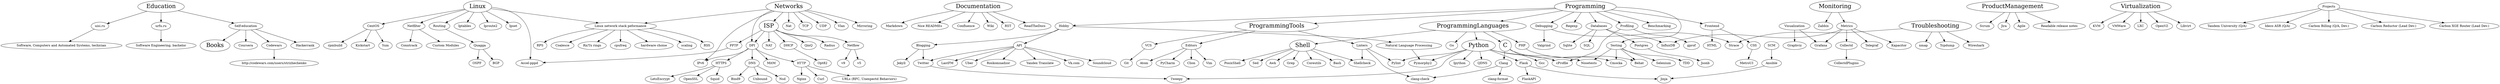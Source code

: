 digraph G {

	Books [fontsize=26];
	ISP [fontsize=26];
	Documentation [fontsize=26];
	Programming [fontsize=26];
	ProgrammingTools [fontsize=26];
	ProgrammingLanguages [fontsize=26];
	C [fontsize=26];
	Shell [fontsize=26];
	ProductManagement [fontsize=26];
	Python [fontsize=26];
	Linux [fontsize=26];
	Networks [fontsize=26];
	Virtualization [fontsize=26];
	Education [fontsize=26];
	Monitoring [fontsize=26];
	Troubleshooting [fontsize=26];

	Documentation -> Markdown;
	Documentation -> "Nice READMEs";
	Documentation -> Confluence;
	Documentation -> Wiki;
	Documentation -> RST;
	Documentation -> ReadTheDocs;
	SCM -> Ansible;
	Ansible -> Jinja;
	ProductManagement -> Scrum;
	ProductManagement -> Jira;
	ProductManagement -> Agile;
	ProductManagement -> "Readable release notes";
	Projects -> "Tandem University (Q/A)";
	Projects -> "Ideco ASR (Q/A)";
	Projects -> "Carbon Billing (Q/A, Dev.)";
	Projects -> "Carbon Reductor (Lead Dev.)";
	Projects -> "Carbon XGE Router (Lead Dev.)";

	Programming -> Regexp;
	Programming -> ProgrammingLanguages;
	Programming -> Testing;
	Programming -> Profiling;
	Programming -> Benchmarking;
	Programming -> Databases;
	Programming -> Debugging;
	Programming -> ProgrammingTools;
	Programming -> Frontend;
	Programming -> Hobby;
	Hobby -> API;
	Hobby -> Blogging;
	Blogging -> Jekyll;
	Blogging -> Twitter;
	Hobby -> "Natural Language Processing";
	"Natural Language Processing" -> Pymorphy2;
	ProgrammingLanguages -> Python;
	ProgrammingLanguages -> C;
	ProgrammingLanguages -> Shell;
	ProgrammingLanguages -> PHP;
	ProgrammingLanguages -> Go;
	Python -> Nosetests;
	Python -> Flask;
	Python -> cProfile;
	Python -> Pylint;
	Python -> Ipython;
	Python -> QDNS;
	Python -> Tweepy;
	Python -> Pymorphy2;
	API -> Twitter;
	API -> "Vk.com";
	API -> Soundcloud;
	API -> LastFM;
	API -> Uber;
	API -> Roskomnadzor;
	API -> "Yandex Translate";
	Twitter -> Tweepy;
	Flask -> FlaskAPI;
	Flask -> Jinja;
	C -> Cmocka;
	C -> Gcc;
	C -> Clang;
	Clang -> "clang-check";
	Clang -> "clang-format";
	Shell -> Bash;
	Shell -> PosixShell;
	Shell -> Sed;
	Shell -> Awk;
	Shell -> Grep;
	Shell -> Coreutils;
	Shell -> Shellcheck;
	Testing -> Nosetests;
	Testing -> Cmocka;
	Testing -> Behat;
	Testing -> TDD;
	Testing -> Selenium;
	Profiling -> cProfile;
	Profiling -> gprof;
	Databases -> InfluxDB;
	Databases -> Postgres;
	Databases -> Sqlite;
	Databases -> SQL;
	Postgres -> Jsonb;
	Linters -> Pylint;
	Linters -> "clang-check";
	Linters -> Shellcheck;
	Linux -> Iptables;
	Linux -> Iproute2;
	Linux -> Ipset;
	Linux -> CentOS;
	Linux -> Netfilter;
	Linux -> Routing;
	Routing -> Quagga;
	Quagga -> OSPF;
	Quagga -> BGP;
	CentOS -> Kickstart;
	CentOS -> Yum;
	CentOS -> rpmbuild;
	Linux -> "Linux network stack peformance";
	Networks -> "Linux network stack peformance";
	"Linux network stack peformance" -> RSS;
	"Linux network stack peformance" -> RPS;
	"Linux network stack peformance" -> Coalesce;
	"Linux network stack peformance" -> "Rx/Tx rings";
	"Linux network stack peformance" -> cpufreq;
	"Linux network stack peformance" -> "hardware choise";
	"Linux network stack peformance" -> scaling;
	Netfilter -> Conntrack;
	Netfilter -> "Custom Modules";
	Networks -> Nat;
	Networks -> IPv6;
	Networks -> TCP;
	Networks -> UDP;
	Networks -> DPI;
	Networks -> Vlan;
	Networks -> Mirroring;
	Networks -> ISP;
	Monitoring -> Zabbix;
	Monitoring -> Metrics;
	Metrics -> InfluxDB;
	Metrics -> Telegraf;
	Metrics -> Kapacitor;
	Metrics -> Grafana;
	Metrics -> Collectd;
	Collectd -> CollectdPlugins;
	Debugging -> Strace;
	Debugging -> Valgrind;
	Frontend -> CSS;
	Frontend -> HTML;
	CSS -> MetroUI;
	DPI -> HTTP;
	DPI -> HTTPS;
	HTTPS -> LetsEncrypt;
	HTTPS -> OpenSSL;
	DPI -> DNS;
	DPI -> IPv6;
	DPI -> MitM;
	DNS -> Bind9;
	DNS -> Unbound;
	DNS -> Nsd;
	HTTP -> Nginx;
	HTTP -> Curl;
	HTTP -> "URLs (RFC, Unexpectd Behaviors)";
	HTTPS -> Squid;
	ProgrammingTools -> Linters;
	ProgrammingTools -> Editors;
	ProgrammingTools -> VCS;
	Editors -> Atom;
	Editors -> PyCharm;
	Editors -> Clion;
	Editors -> Vim;
	VCS -> Git;
	PHP -> Behat;
	Troubleshooting -> Strace;
	Troubleshooting -> Tcpdump;
	Troubleshooting -> Wireshark;
	Troubleshooting -> nmap;

	ISP -> DPI;
	ISP -> NAT;
	ISP -> QinQ;
	ISP -> Radius;
	ISP -> Netflow;
	ISP -> DHCP;
	ISP -> PPTP;
	PPTP -> "Accel-pppd";
	Linux -> "Accel-pppd";
	DHCP -> Opt82;
	Netflow -> v5;
	Netflow -> v9;
	Visualization -> Grafana;
	Visualization -> Graphviz;
	Education -> "uisi.ru";
	"uisi.ru" -> "Software, Computers and Automated Systems, techician";
	Education -> "urfu.ru";
	"urfu.ru" -> "Software Engineering, bachelor";
	Education -> "Self-education";
	"Self-education" -> Coursera;
	"Self-education" -> Codewars;
	Codewars -> "http://codewars.com/users/strizhechenko";
	"Self-education" -> Hackerrank;
	"Self-education" -> Books;

	Virtualization -> KVM;
	Virtualization -> VMWare;
	Virtualization -> LXC;
	Virtualization -> OpenVZ;
	Virtualization -> Libvirt;
}
